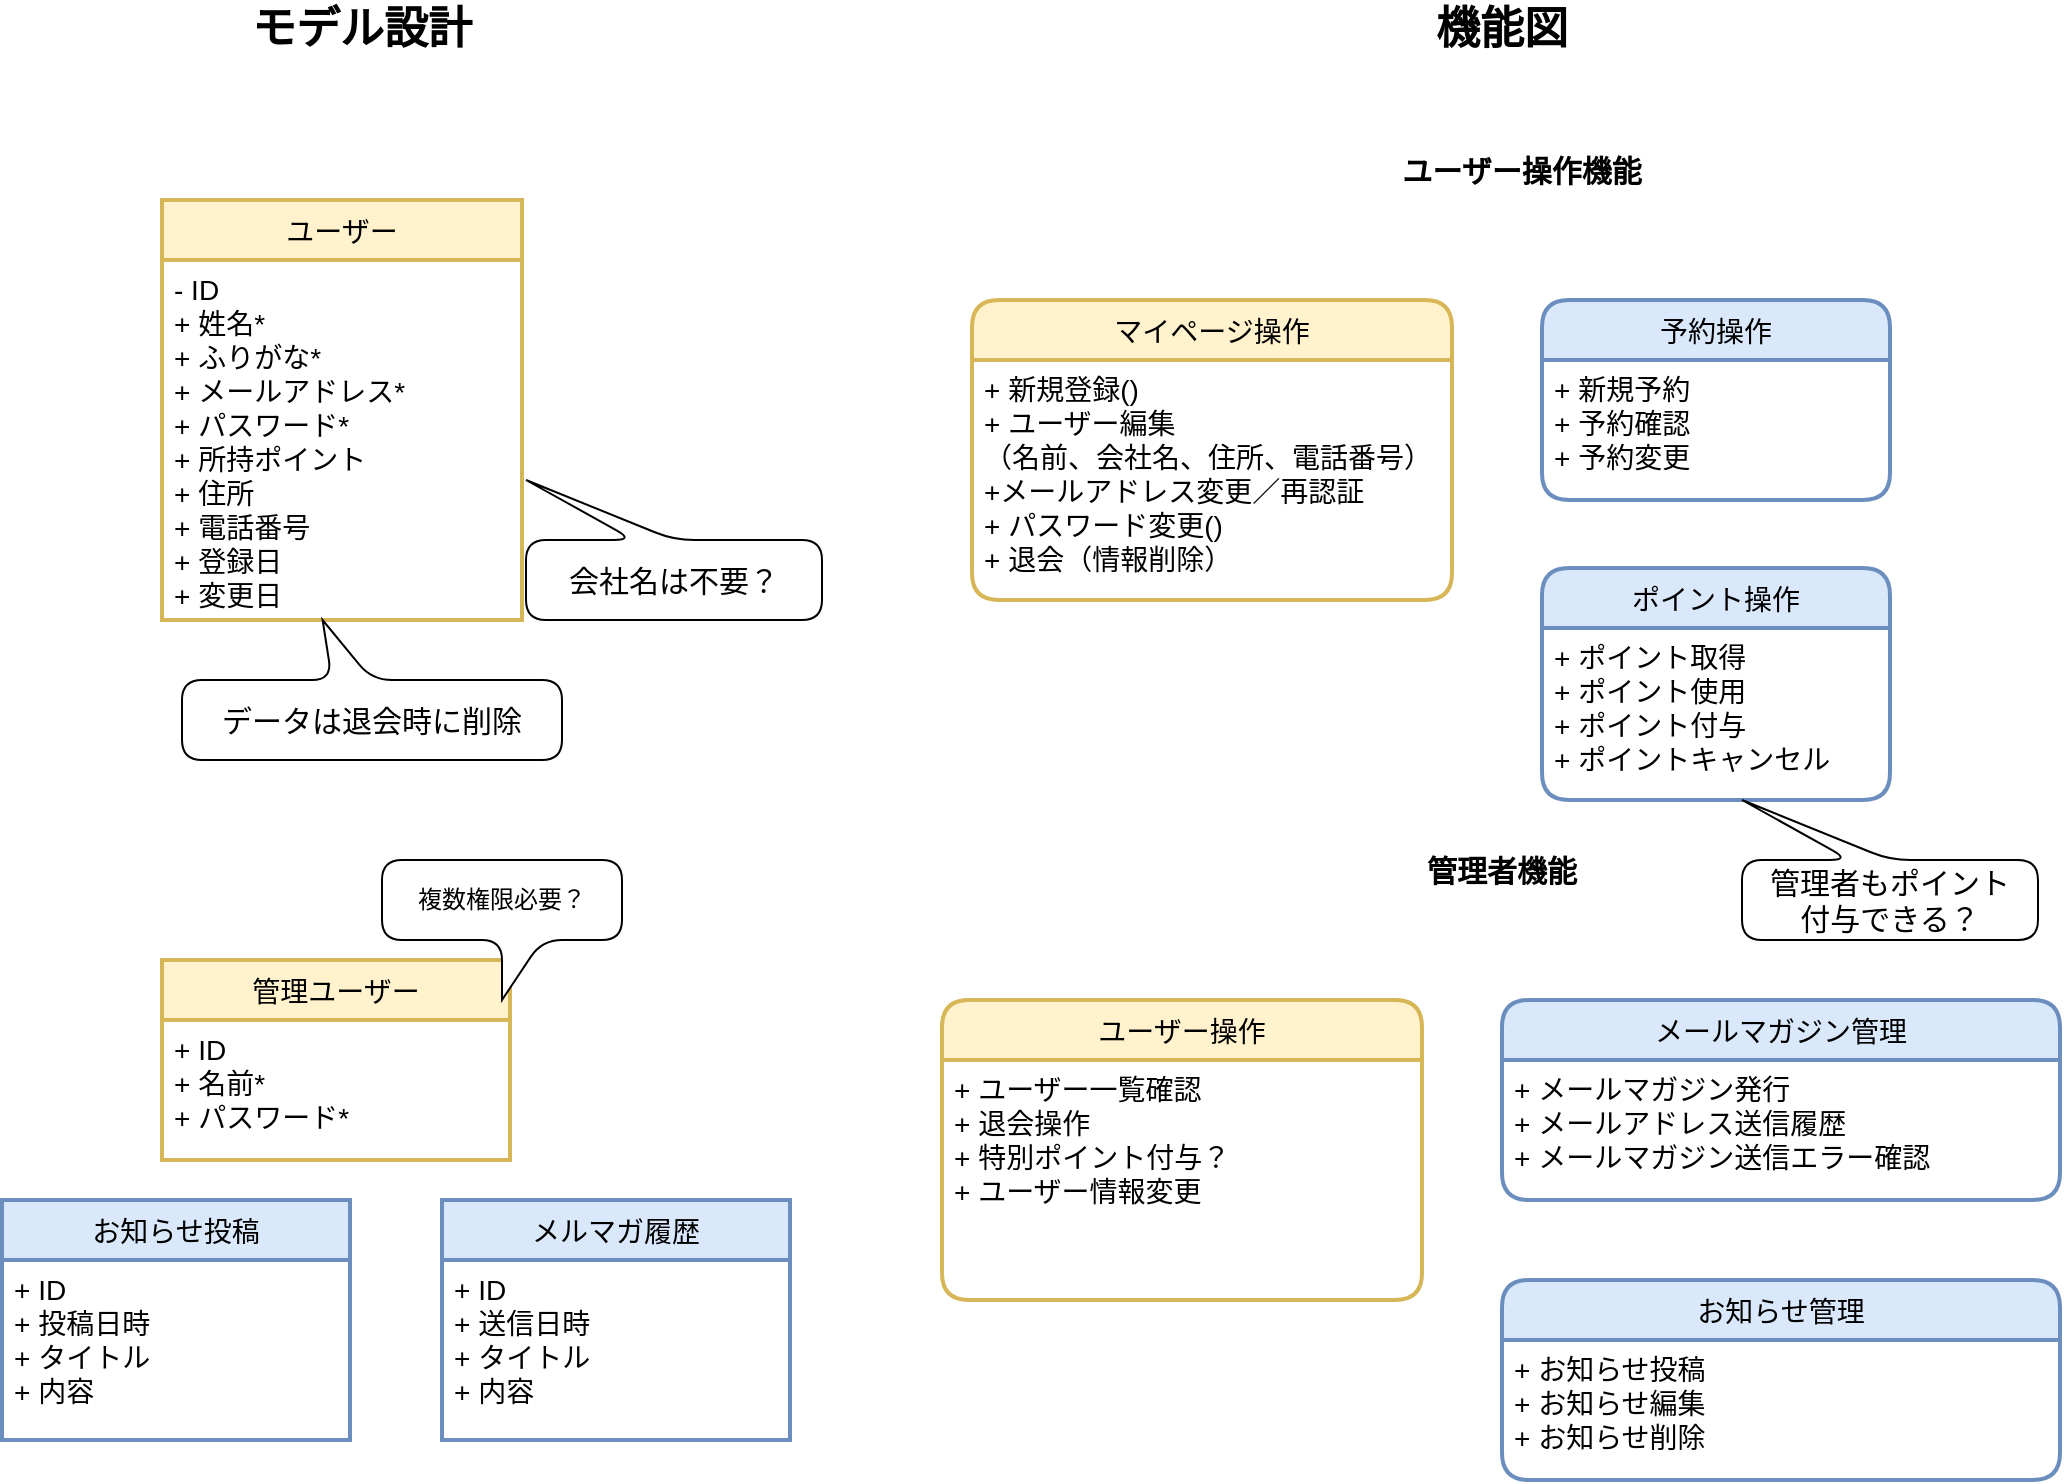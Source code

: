 <mxfile version="20.3.0" type="device"><diagram id="Ypj5rLJIwxC1mN9q6Cak" name="ページ1"><mxGraphModel dx="782" dy="809" grid="1" gridSize="10" guides="1" tooltips="1" connect="1" arrows="1" fold="1" page="1" pageScale="1" pageWidth="1169" pageHeight="827" math="0" shadow="0"><root><mxCell id="0"/><mxCell id="1" parent="0"/><mxCell id="2" value="マイページ操作" style="swimlane;childLayout=stackLayout;horizontal=1;startSize=30;horizontalStack=0;rounded=1;fontSize=14;fontStyle=0;strokeWidth=2;resizeParent=0;resizeLast=1;shadow=0;dashed=0;align=center;swimlaneLine=1;fillColor=#fff2cc;strokeColor=#d6b656;" parent="1" vertex="1"><mxGeometry x="585" y="180" width="240" height="150" as="geometry"><mxRectangle x="50" y="130" width="90" height="30" as="alternateBounds"/></mxGeometry></mxCell><mxCell id="3" value="+ 新規登録()&#10;+ ユーザー編集&#10;（名前、会社名、住所、電話番号）&#10;+メールアドレス変更／再認証&#10;+ パスワード変更()&#10;+ 退会（情報削除）" style="align=left;strokeColor=none;fillColor=none;spacingLeft=4;fontSize=14;verticalAlign=top;resizable=0;rotatable=0;part=1;" parent="2" vertex="1"><mxGeometry y="30" width="240" height="120" as="geometry"/></mxCell><mxCell id="4" value="予約操作" style="swimlane;childLayout=stackLayout;horizontal=1;startSize=30;horizontalStack=0;rounded=1;fontSize=14;fontStyle=0;strokeWidth=2;resizeParent=0;resizeLast=1;shadow=0;dashed=0;align=center;fillColor=#dae8fc;strokeColor=#6c8ebf;" parent="1" vertex="1"><mxGeometry x="870" y="180" width="174" height="100" as="geometry"><mxRectangle x="50" y="130" width="90" height="30" as="alternateBounds"/></mxGeometry></mxCell><mxCell id="5" value="+ 新規予約&#10;+ 予約確認&#10;+ 予約変更&#10;" style="align=left;strokeColor=none;fillColor=none;spacingLeft=4;fontSize=14;verticalAlign=top;resizable=0;rotatable=0;part=1;" parent="4" vertex="1"><mxGeometry y="30" width="174" height="70" as="geometry"/></mxCell><mxCell id="6" value="&lt;font size=&quot;1&quot;&gt;&lt;b style=&quot;font-size: 22px&quot;&gt;機能図&lt;/b&gt;&lt;/font&gt;" style="text;html=1;strokeColor=none;fillColor=none;align=center;verticalAlign=middle;whiteSpace=wrap;rounded=0;fontSize=14;" parent="1" vertex="1"><mxGeometry x="750" y="30" width="200" height="30" as="geometry"/></mxCell><mxCell id="QDLxGsyKTm8Yx_DF1yRc-73" value="&lt;font style=&quot;font-size: 15px;&quot;&gt;&lt;span style=&quot;font-size: 15px;&quot;&gt;ユーザー操作機能&lt;/span&gt;&lt;/font&gt;" style="text;html=1;strokeColor=none;fillColor=none;align=center;verticalAlign=middle;whiteSpace=wrap;rounded=0;fontSize=15;fontStyle=1" parent="1" vertex="1"><mxGeometry x="760" y="100" width="200" height="30" as="geometry"/></mxCell><mxCell id="QDLxGsyKTm8Yx_DF1yRc-74" value="ユーザー操作" style="swimlane;childLayout=stackLayout;horizontal=1;startSize=30;horizontalStack=0;rounded=1;fontSize=14;fontStyle=0;strokeWidth=2;resizeParent=0;resizeLast=1;shadow=0;dashed=0;align=center;swimlaneLine=1;fillColor=#fff2cc;strokeColor=#d6b656;" parent="1" vertex="1"><mxGeometry x="570" y="530" width="240" height="150" as="geometry"><mxRectangle x="50" y="130" width="90" height="30" as="alternateBounds"/></mxGeometry></mxCell><mxCell id="QDLxGsyKTm8Yx_DF1yRc-75" value="+ ユーザー一覧確認&#10;+ 退会操作&#10;+ 特別ポイント付与？&#10;+ ユーザー情報変更" style="align=left;strokeColor=none;fillColor=none;spacingLeft=4;fontSize=14;verticalAlign=top;resizable=0;rotatable=0;part=1;" parent="QDLxGsyKTm8Yx_DF1yRc-74" vertex="1"><mxGeometry y="30" width="240" height="120" as="geometry"/></mxCell><mxCell id="QDLxGsyKTm8Yx_DF1yRc-76" value="メールマガジン管理" style="swimlane;childLayout=stackLayout;horizontal=1;startSize=30;horizontalStack=0;rounded=1;fontSize=14;fontStyle=0;strokeWidth=2;resizeParent=0;resizeLast=1;shadow=0;dashed=0;align=center;fillColor=#dae8fc;strokeColor=#6c8ebf;" parent="1" vertex="1"><mxGeometry x="850" y="530" width="279" height="100" as="geometry"><mxRectangle x="50" y="130" width="90" height="30" as="alternateBounds"/></mxGeometry></mxCell><mxCell id="QDLxGsyKTm8Yx_DF1yRc-77" value="+ メールマガジン発行&#10;+ メールアドレス送信履歴&#10;+ メールマガジン送信エラー確認&#10;" style="align=left;strokeColor=none;fillColor=none;spacingLeft=4;fontSize=14;verticalAlign=top;resizable=0;rotatable=0;part=1;" parent="QDLxGsyKTm8Yx_DF1yRc-76" vertex="1"><mxGeometry y="30" width="279" height="70" as="geometry"/></mxCell><mxCell id="QDLxGsyKTm8Yx_DF1yRc-78" value="管理者機能" style="text;html=1;strokeColor=none;fillColor=none;align=center;verticalAlign=middle;whiteSpace=wrap;rounded=0;fontSize=15;fontStyle=1" parent="1" vertex="1"><mxGeometry x="750" y="450" width="200" height="30" as="geometry"/></mxCell><mxCell id="QDLxGsyKTm8Yx_DF1yRc-79" value="&lt;b style=&quot;font-size: 22px;&quot;&gt;モデル設計&lt;/b&gt;" style="text;html=1;strokeColor=none;fillColor=none;align=center;verticalAlign=middle;whiteSpace=wrap;rounded=0;fontSize=14;" parent="1" vertex="1"><mxGeometry x="180" y="30" width="200" height="30" as="geometry"/></mxCell><mxCell id="QDLxGsyKTm8Yx_DF1yRc-80" value="ユーザー" style="swimlane;childLayout=stackLayout;horizontal=1;startSize=30;horizontalStack=0;rounded=0;fontSize=14;fontStyle=0;strokeWidth=2;resizeParent=0;resizeLast=1;shadow=0;dashed=0;align=center;swimlaneLine=1;fillColor=#fff2cc;strokeColor=#d6b656;" parent="1" vertex="1"><mxGeometry x="180" y="130" width="180" height="210" as="geometry"><mxRectangle x="50" y="130" width="90" height="30" as="alternateBounds"/></mxGeometry></mxCell><mxCell id="QDLxGsyKTm8Yx_DF1yRc-81" value="- ID&#10;+ 姓名*&#10;+ ふりがな*&#10;+ メールアドレス*&#10;+ パスワード*&#10;+ 所持ポイント&#10;+ 住所&#10;+ 電話番号&#10;+ 登録日&#10;+ 変更日&#10;" style="align=left;strokeColor=none;fillColor=none;spacingLeft=4;fontSize=14;verticalAlign=top;resizable=0;rotatable=0;part=1;" parent="QDLxGsyKTm8Yx_DF1yRc-80" vertex="1"><mxGeometry y="30" width="180" height="180" as="geometry"/></mxCell><mxCell id="QDLxGsyKTm8Yx_DF1yRc-82" value="データは退会時に削除" style="shape=callout;whiteSpace=wrap;html=1;perimeter=calloutPerimeter;rounded=1;fontSize=15;position2=0.63;direction=west;" parent="1" vertex="1"><mxGeometry x="190" y="340" width="190" height="70" as="geometry"/></mxCell><mxCell id="QDLxGsyKTm8Yx_DF1yRc-83" value="会社名は不要？" style="shape=callout;whiteSpace=wrap;html=1;perimeter=calloutPerimeter;rounded=1;fontSize=15;position2=1;direction=west;" parent="1" vertex="1"><mxGeometry x="362" y="270" width="148" height="70" as="geometry"/></mxCell><mxCell id="QDLxGsyKTm8Yx_DF1yRc-84" value="管理ユーザー" style="swimlane;childLayout=stackLayout;horizontal=1;startSize=30;horizontalStack=0;rounded=0;fontSize=14;fontStyle=0;strokeWidth=2;resizeParent=0;resizeLast=1;shadow=0;dashed=0;align=center;fillColor=#fff2cc;strokeColor=#d6b656;" parent="1" vertex="1"><mxGeometry x="180" y="510" width="174" height="100" as="geometry"><mxRectangle x="50" y="130" width="90" height="30" as="alternateBounds"/></mxGeometry></mxCell><mxCell id="QDLxGsyKTm8Yx_DF1yRc-85" value="+ ID&#10;+ 名前*&#10;+ パスワード*" style="align=left;strokeColor=none;fillColor=none;spacingLeft=4;fontSize=14;verticalAlign=top;resizable=0;rotatable=0;part=1;" parent="QDLxGsyKTm8Yx_DF1yRc-84" vertex="1"><mxGeometry y="30" width="174" height="70" as="geometry"/></mxCell><mxCell id="QDLxGsyKTm8Yx_DF1yRc-88" value="メルマガ履歴" style="swimlane;childLayout=stackLayout;horizontal=1;startSize=30;horizontalStack=0;rounded=0;fontSize=14;fontStyle=0;strokeWidth=2;resizeParent=0;resizeLast=1;shadow=0;dashed=0;align=center;fillColor=#dae8fc;strokeColor=#6c8ebf;" parent="1" vertex="1"><mxGeometry x="320" y="630" width="174" height="120" as="geometry"><mxRectangle x="50" y="130" width="90" height="30" as="alternateBounds"/></mxGeometry></mxCell><mxCell id="QDLxGsyKTm8Yx_DF1yRc-89" value="+ ID&#10;+ 送信日時&#10;+ タイトル&#10;+ 内容" style="align=left;strokeColor=none;fillColor=none;spacingLeft=4;fontSize=14;verticalAlign=top;resizable=0;rotatable=0;part=1;" parent="QDLxGsyKTm8Yx_DF1yRc-88" vertex="1"><mxGeometry y="30" width="174" height="90" as="geometry"/></mxCell><mxCell id="vvRxVRpAEax69KsqW2r8-6" value="お知らせ投稿" style="swimlane;childLayout=stackLayout;horizontal=1;startSize=30;horizontalStack=0;rounded=0;fontSize=14;fontStyle=0;strokeWidth=2;resizeParent=0;resizeLast=1;shadow=0;dashed=0;align=center;fillColor=#dae8fc;strokeColor=#6c8ebf;" parent="1" vertex="1"><mxGeometry x="100" y="630" width="174" height="120" as="geometry"><mxRectangle x="50" y="130" width="90" height="30" as="alternateBounds"/></mxGeometry></mxCell><mxCell id="vvRxVRpAEax69KsqW2r8-7" value="+ ID&#10;+ 投稿日時&#10;+ タイトル&#10;+ 内容" style="align=left;strokeColor=none;fillColor=none;spacingLeft=4;fontSize=14;verticalAlign=top;resizable=0;rotatable=0;part=1;" parent="vvRxVRpAEax69KsqW2r8-6" vertex="1"><mxGeometry y="30" width="174" height="90" as="geometry"/></mxCell><mxCell id="vvRxVRpAEax69KsqW2r8-11" value="複数権限必要？" style="shape=callout;whiteSpace=wrap;html=1;perimeter=calloutPerimeter;rounded=1;" parent="1" vertex="1"><mxGeometry x="290" y="460" width="120" height="70" as="geometry"/></mxCell><mxCell id="C7XxUXMGCLujco2U-XDZ-6" value="ポイント操作" style="swimlane;childLayout=stackLayout;horizontal=1;startSize=30;horizontalStack=0;rounded=1;fontSize=14;fontStyle=0;strokeWidth=2;resizeParent=0;resizeLast=1;shadow=0;dashed=0;align=center;fillColor=#dae8fc;strokeColor=#6c8ebf;" parent="1" vertex="1"><mxGeometry x="870" y="314" width="174" height="116" as="geometry"><mxRectangle x="50" y="130" width="90" height="30" as="alternateBounds"/></mxGeometry></mxCell><mxCell id="C7XxUXMGCLujco2U-XDZ-7" value="+ ポイント取得&#10;+ ポイント使用&#10;+ ポイント付与&#10;+ ポイントキャンセル" style="align=left;strokeColor=none;fillColor=none;spacingLeft=4;fontSize=14;verticalAlign=top;resizable=0;rotatable=0;part=1;" parent="C7XxUXMGCLujco2U-XDZ-6" vertex="1"><mxGeometry y="30" width="174" height="86" as="geometry"/></mxCell><mxCell id="cmEi-EgIrCK5vTL85Ido-6" value="管理者もポイント&lt;br&gt;付与できる？" style="shape=callout;whiteSpace=wrap;html=1;perimeter=calloutPerimeter;rounded=1;fontSize=15;position2=1;direction=west;" vertex="1" parent="1"><mxGeometry x="970" y="430" width="148" height="70" as="geometry"/></mxCell><mxCell id="cmEi-EgIrCK5vTL85Ido-7" value="お知らせ管理" style="swimlane;childLayout=stackLayout;horizontal=1;startSize=30;horizontalStack=0;rounded=1;fontSize=14;fontStyle=0;strokeWidth=2;resizeParent=0;resizeLast=1;shadow=0;dashed=0;align=center;fillColor=#dae8fc;strokeColor=#6c8ebf;" vertex="1" parent="1"><mxGeometry x="850" y="670" width="279" height="100" as="geometry"><mxRectangle x="50" y="130" width="90" height="30" as="alternateBounds"/></mxGeometry></mxCell><mxCell id="cmEi-EgIrCK5vTL85Ido-8" value="+ お知らせ投稿&#10;+ お知らせ編集&#10;+ お知らせ削除" style="align=left;strokeColor=none;fillColor=none;spacingLeft=4;fontSize=14;verticalAlign=top;resizable=0;rotatable=0;part=1;" vertex="1" parent="cmEi-EgIrCK5vTL85Ido-7"><mxGeometry y="30" width="279" height="70" as="geometry"/></mxCell></root></mxGraphModel></diagram></mxfile>